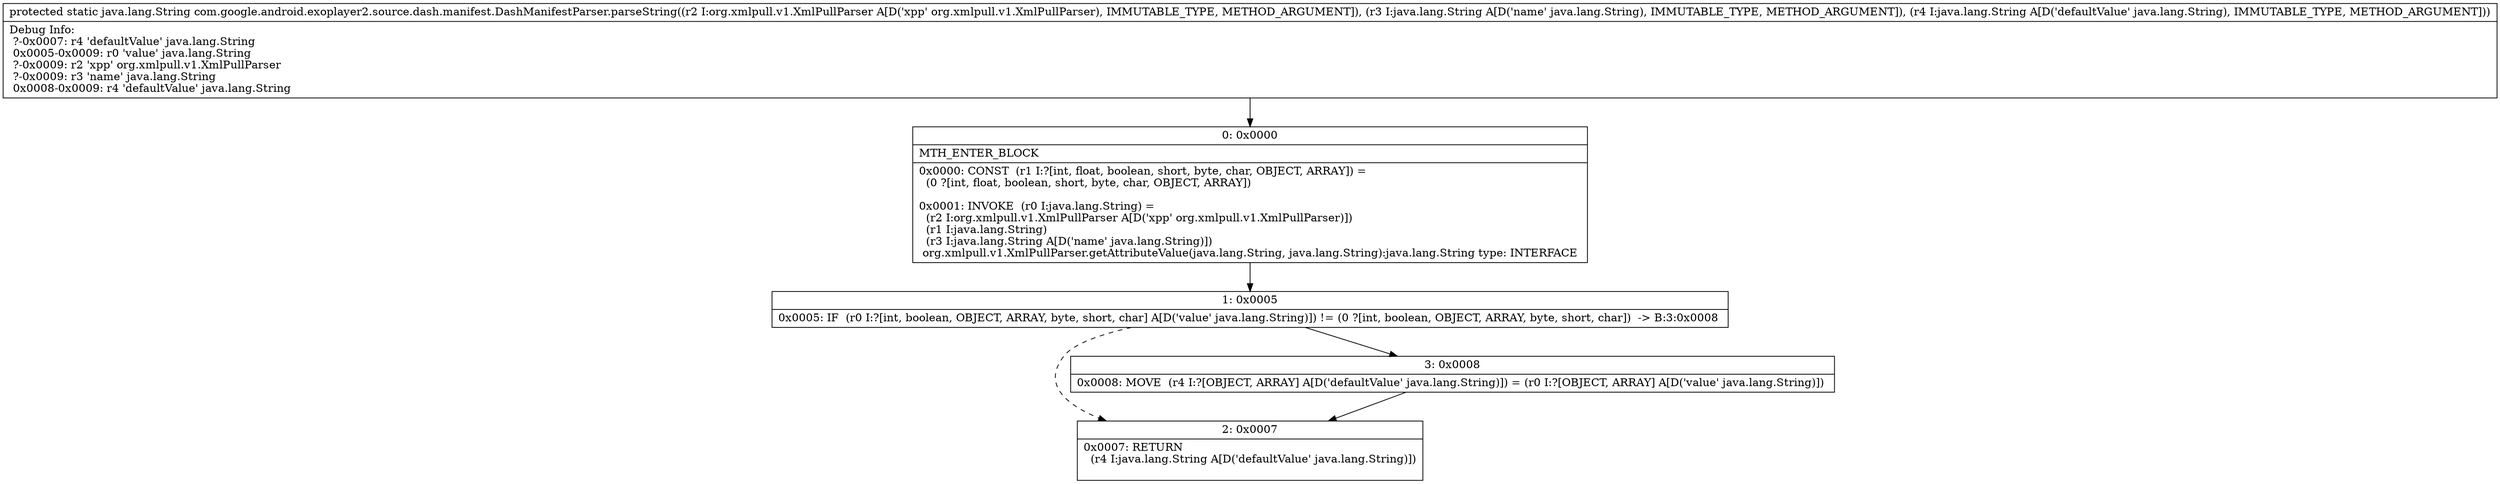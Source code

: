 digraph "CFG forcom.google.android.exoplayer2.source.dash.manifest.DashManifestParser.parseString(Lorg\/xmlpull\/v1\/XmlPullParser;Ljava\/lang\/String;Ljava\/lang\/String;)Ljava\/lang\/String;" {
Node_0 [shape=record,label="{0\:\ 0x0000|MTH_ENTER_BLOCK\l|0x0000: CONST  (r1 I:?[int, float, boolean, short, byte, char, OBJECT, ARRAY]) = \l  (0 ?[int, float, boolean, short, byte, char, OBJECT, ARRAY])\l \l0x0001: INVOKE  (r0 I:java.lang.String) = \l  (r2 I:org.xmlpull.v1.XmlPullParser A[D('xpp' org.xmlpull.v1.XmlPullParser)])\l  (r1 I:java.lang.String)\l  (r3 I:java.lang.String A[D('name' java.lang.String)])\l org.xmlpull.v1.XmlPullParser.getAttributeValue(java.lang.String, java.lang.String):java.lang.String type: INTERFACE \l}"];
Node_1 [shape=record,label="{1\:\ 0x0005|0x0005: IF  (r0 I:?[int, boolean, OBJECT, ARRAY, byte, short, char] A[D('value' java.lang.String)]) != (0 ?[int, boolean, OBJECT, ARRAY, byte, short, char])  \-\> B:3:0x0008 \l}"];
Node_2 [shape=record,label="{2\:\ 0x0007|0x0007: RETURN  \l  (r4 I:java.lang.String A[D('defaultValue' java.lang.String)])\l \l}"];
Node_3 [shape=record,label="{3\:\ 0x0008|0x0008: MOVE  (r4 I:?[OBJECT, ARRAY] A[D('defaultValue' java.lang.String)]) = (r0 I:?[OBJECT, ARRAY] A[D('value' java.lang.String)]) \l}"];
MethodNode[shape=record,label="{protected static java.lang.String com.google.android.exoplayer2.source.dash.manifest.DashManifestParser.parseString((r2 I:org.xmlpull.v1.XmlPullParser A[D('xpp' org.xmlpull.v1.XmlPullParser), IMMUTABLE_TYPE, METHOD_ARGUMENT]), (r3 I:java.lang.String A[D('name' java.lang.String), IMMUTABLE_TYPE, METHOD_ARGUMENT]), (r4 I:java.lang.String A[D('defaultValue' java.lang.String), IMMUTABLE_TYPE, METHOD_ARGUMENT]))  | Debug Info:\l  ?\-0x0007: r4 'defaultValue' java.lang.String\l  0x0005\-0x0009: r0 'value' java.lang.String\l  ?\-0x0009: r2 'xpp' org.xmlpull.v1.XmlPullParser\l  ?\-0x0009: r3 'name' java.lang.String\l  0x0008\-0x0009: r4 'defaultValue' java.lang.String\l}"];
MethodNode -> Node_0;
Node_0 -> Node_1;
Node_1 -> Node_2[style=dashed];
Node_1 -> Node_3;
Node_3 -> Node_2;
}

